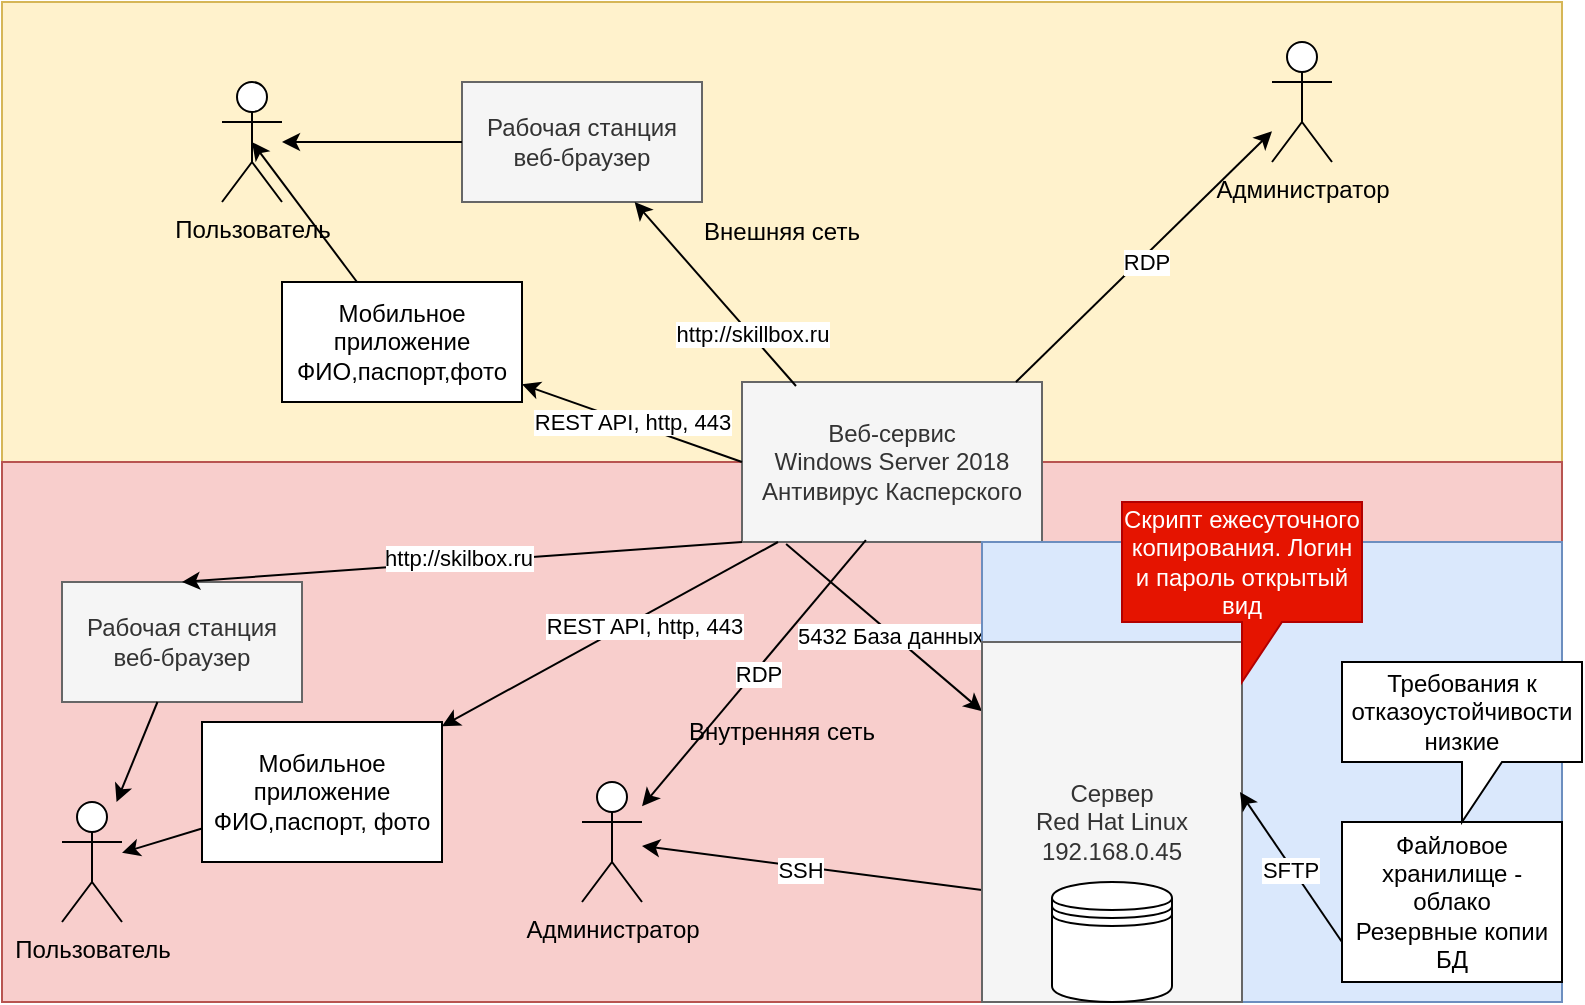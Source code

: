 <mxfile version="21.7.4" type="github">
  <diagram name="Страница — 1" id="AxD1RrtbTeHHpLmz0Yzi">
    <mxGraphModel dx="880" dy="478" grid="1" gridSize="10" guides="1" tooltips="1" connect="1" arrows="1" fold="1" page="1" pageScale="1" pageWidth="827" pageHeight="1169" math="0" shadow="0">
      <root>
        <mxCell id="0" />
        <mxCell id="1" parent="0" />
        <mxCell id="vrD5b6YgW24zmCBg4TpQ-2" value="Внешняя сеть" style="rounded=0;whiteSpace=wrap;html=1;fillColor=#fff2cc;strokeColor=#d6b656;" vertex="1" parent="1">
          <mxGeometry x="30" y="10" width="780" height="230" as="geometry" />
        </mxCell>
        <mxCell id="vrD5b6YgW24zmCBg4TpQ-1" value="Внутренняя сеть" style="rounded=0;whiteSpace=wrap;html=1;fillColor=#f8cecc;strokeColor=#b85450;" vertex="1" parent="1">
          <mxGeometry x="30" y="240" width="780" height="270" as="geometry" />
        </mxCell>
        <mxCell id="vrD5b6YgW24zmCBg4TpQ-3" value="Веб-сервис&lt;br&gt;Windows Server 2018&lt;br&gt;Антивирус Касперского" style="rounded=0;whiteSpace=wrap;html=1;fillColor=#f5f5f5;fontColor=#333333;strokeColor=#666666;" vertex="1" parent="1">
          <mxGeometry x="400" y="200" width="150" height="80" as="geometry" />
        </mxCell>
        <mxCell id="vrD5b6YgW24zmCBg4TpQ-6" value="Пользователь" style="shape=umlActor;verticalLabelPosition=bottom;verticalAlign=top;html=1;outlineConnect=0;" vertex="1" parent="1">
          <mxGeometry x="140" y="50" width="30" height="60" as="geometry" />
        </mxCell>
        <mxCell id="vrD5b6YgW24zmCBg4TpQ-7" value="Пользователь&lt;br&gt;" style="shape=umlActor;verticalLabelPosition=bottom;verticalAlign=top;html=1;outlineConnect=0;" vertex="1" parent="1">
          <mxGeometry x="60" y="410" width="30" height="60" as="geometry" />
        </mxCell>
        <mxCell id="vrD5b6YgW24zmCBg4TpQ-8" value="Рабочая станция&lt;br&gt;веб-браузер&lt;br&gt;" style="rounded=0;whiteSpace=wrap;html=1;fillColor=#f5f5f5;fontColor=#333333;strokeColor=#666666;" vertex="1" parent="1">
          <mxGeometry x="260" y="50" width="120" height="60" as="geometry" />
        </mxCell>
        <mxCell id="vrD5b6YgW24zmCBg4TpQ-9" value="Рабочая станция&lt;br&gt;веб-браузер" style="rounded=0;whiteSpace=wrap;html=1;fillColor=#f5f5f5;fontColor=#333333;strokeColor=#666666;" vertex="1" parent="1">
          <mxGeometry x="60" y="300" width="120" height="60" as="geometry" />
        </mxCell>
        <mxCell id="vrD5b6YgW24zmCBg4TpQ-15" value="" style="endArrow=classic;html=1;rounded=0;" edge="1" parent="1" source="vrD5b6YgW24zmCBg4TpQ-8" target="vrD5b6YgW24zmCBg4TpQ-6">
          <mxGeometry width="50" height="50" relative="1" as="geometry">
            <mxPoint x="390" y="280" as="sourcePoint" />
            <mxPoint x="440" y="230" as="targetPoint" />
          </mxGeometry>
        </mxCell>
        <mxCell id="vrD5b6YgW24zmCBg4TpQ-16" value="" style="endArrow=classic;html=1;rounded=0;" edge="1" parent="1" source="vrD5b6YgW24zmCBg4TpQ-9" target="vrD5b6YgW24zmCBg4TpQ-7">
          <mxGeometry width="50" height="50" relative="1" as="geometry">
            <mxPoint x="390" y="280" as="sourcePoint" />
            <mxPoint x="440" y="230" as="targetPoint" />
          </mxGeometry>
        </mxCell>
        <mxCell id="vrD5b6YgW24zmCBg4TpQ-17" value="" style="endArrow=classic;html=1;rounded=0;exitX=0.18;exitY=0.025;exitDx=0;exitDy=0;exitPerimeter=0;" edge="1" parent="1" source="vrD5b6YgW24zmCBg4TpQ-3" target="vrD5b6YgW24zmCBg4TpQ-8">
          <mxGeometry width="50" height="50" relative="1" as="geometry">
            <mxPoint x="390" y="280" as="sourcePoint" />
            <mxPoint x="440" y="230" as="targetPoint" />
          </mxGeometry>
        </mxCell>
        <mxCell id="vrD5b6YgW24zmCBg4TpQ-18" value="http://skillbox.ru" style="edgeLabel;html=1;align=center;verticalAlign=middle;resizable=0;points=[];" vertex="1" connectable="0" parent="vrD5b6YgW24zmCBg4TpQ-17">
          <mxGeometry x="-0.434" relative="1" as="geometry">
            <mxPoint as="offset" />
          </mxGeometry>
        </mxCell>
        <mxCell id="vrD5b6YgW24zmCBg4TpQ-19" value="" style="endArrow=classic;html=1;rounded=0;entryX=0.5;entryY=0;entryDx=0;entryDy=0;exitX=0;exitY=1;exitDx=0;exitDy=0;" edge="1" parent="1" source="vrD5b6YgW24zmCBg4TpQ-3" target="vrD5b6YgW24zmCBg4TpQ-9">
          <mxGeometry width="50" height="50" relative="1" as="geometry">
            <mxPoint x="390" y="280" as="sourcePoint" />
            <mxPoint x="440" y="230" as="targetPoint" />
          </mxGeometry>
        </mxCell>
        <mxCell id="vrD5b6YgW24zmCBg4TpQ-20" value="http://skilbox.ru" style="edgeLabel;html=1;align=center;verticalAlign=middle;resizable=0;points=[];" vertex="1" connectable="0" parent="vrD5b6YgW24zmCBg4TpQ-19">
          <mxGeometry x="0.014" y="-2" relative="1" as="geometry">
            <mxPoint as="offset" />
          </mxGeometry>
        </mxCell>
        <mxCell id="vrD5b6YgW24zmCBg4TpQ-24" value="" style="endArrow=classic;html=1;rounded=0;exitX=0.147;exitY=1.013;exitDx=0;exitDy=0;exitPerimeter=0;" edge="1" parent="1" source="vrD5b6YgW24zmCBg4TpQ-3" target="vrD5b6YgW24zmCBg4TpQ-22">
          <mxGeometry width="50" height="50" relative="1" as="geometry">
            <mxPoint x="390" y="280" as="sourcePoint" />
            <mxPoint x="440" y="230" as="targetPoint" />
          </mxGeometry>
        </mxCell>
        <mxCell id="vrD5b6YgW24zmCBg4TpQ-25" value="5432 База данных" style="edgeLabel;html=1;align=center;verticalAlign=middle;resizable=0;points=[];" vertex="1" connectable="0" parent="vrD5b6YgW24zmCBg4TpQ-24">
          <mxGeometry x="0.072" y="-1" relative="1" as="geometry">
            <mxPoint as="offset" />
          </mxGeometry>
        </mxCell>
        <mxCell id="vrD5b6YgW24zmCBg4TpQ-26" value="Администратор" style="shape=umlActor;verticalLabelPosition=bottom;verticalAlign=top;html=1;outlineConnect=0;" vertex="1" parent="1">
          <mxGeometry x="320" y="400" width="30" height="60" as="geometry" />
        </mxCell>
        <mxCell id="vrD5b6YgW24zmCBg4TpQ-27" value="" style="endArrow=classic;html=1;rounded=0;exitX=0;exitY=0.689;exitDx=0;exitDy=0;exitPerimeter=0;" edge="1" parent="1" source="vrD5b6YgW24zmCBg4TpQ-22" target="vrD5b6YgW24zmCBg4TpQ-26">
          <mxGeometry width="50" height="50" relative="1" as="geometry">
            <mxPoint x="390" y="280" as="sourcePoint" />
            <mxPoint x="440" y="230" as="targetPoint" />
          </mxGeometry>
        </mxCell>
        <mxCell id="vrD5b6YgW24zmCBg4TpQ-28" value="SSH" style="edgeLabel;html=1;align=center;verticalAlign=middle;resizable=0;points=[];" vertex="1" connectable="0" parent="vrD5b6YgW24zmCBg4TpQ-27">
          <mxGeometry x="0.076" y="2" relative="1" as="geometry">
            <mxPoint as="offset" />
          </mxGeometry>
        </mxCell>
        <mxCell id="vrD5b6YgW24zmCBg4TpQ-29" value="Администратор" style="shape=umlActor;verticalLabelPosition=bottom;verticalAlign=top;html=1;outlineConnect=0;" vertex="1" parent="1">
          <mxGeometry x="665" y="30" width="30" height="60" as="geometry" />
        </mxCell>
        <mxCell id="vrD5b6YgW24zmCBg4TpQ-30" value="" style="endArrow=classic;html=1;rounded=0;exitX=0.913;exitY=0;exitDx=0;exitDy=0;exitPerimeter=0;" edge="1" parent="1" source="vrD5b6YgW24zmCBg4TpQ-3" target="vrD5b6YgW24zmCBg4TpQ-29">
          <mxGeometry width="50" height="50" relative="1" as="geometry">
            <mxPoint x="390" y="280" as="sourcePoint" />
            <mxPoint x="440" y="230" as="targetPoint" />
          </mxGeometry>
        </mxCell>
        <mxCell id="vrD5b6YgW24zmCBg4TpQ-31" value="RDP" style="edgeLabel;html=1;align=center;verticalAlign=middle;resizable=0;points=[];" vertex="1" connectable="0" parent="vrD5b6YgW24zmCBg4TpQ-30">
          <mxGeometry x="-0.011" y="-2" relative="1" as="geometry">
            <mxPoint as="offset" />
          </mxGeometry>
        </mxCell>
        <mxCell id="vrD5b6YgW24zmCBg4TpQ-32" value="Мобильное приложение&lt;br&gt;ФИО,паспорт,фото" style="rounded=0;whiteSpace=wrap;html=1;" vertex="1" parent="1">
          <mxGeometry x="170" y="150" width="120" height="60" as="geometry" />
        </mxCell>
        <mxCell id="vrD5b6YgW24zmCBg4TpQ-34" value="" style="endArrow=classic;html=1;rounded=0;exitX=0;exitY=0.5;exitDx=0;exitDy=0;" edge="1" parent="1" source="vrD5b6YgW24zmCBg4TpQ-3" target="vrD5b6YgW24zmCBg4TpQ-32">
          <mxGeometry width="50" height="50" relative="1" as="geometry">
            <mxPoint x="390" y="280" as="sourcePoint" />
            <mxPoint x="440" y="230" as="targetPoint" />
          </mxGeometry>
        </mxCell>
        <mxCell id="vrD5b6YgW24zmCBg4TpQ-35" value="REST API, http, 443" style="edgeLabel;html=1;align=center;verticalAlign=middle;resizable=0;points=[];" vertex="1" connectable="0" parent="vrD5b6YgW24zmCBg4TpQ-34">
          <mxGeometry x="0.005" y="-1" relative="1" as="geometry">
            <mxPoint as="offset" />
          </mxGeometry>
        </mxCell>
        <mxCell id="vrD5b6YgW24zmCBg4TpQ-36" value="Мобильное приложение&lt;br&gt;ФИО,паспорт, фото" style="rounded=0;whiteSpace=wrap;html=1;" vertex="1" parent="1">
          <mxGeometry x="130" y="370" width="120" height="70" as="geometry" />
        </mxCell>
        <mxCell id="vrD5b6YgW24zmCBg4TpQ-37" value="" style="endArrow=classic;html=1;rounded=0;entryX=0.5;entryY=0.5;entryDx=0;entryDy=0;entryPerimeter=0;" edge="1" parent="1" source="vrD5b6YgW24zmCBg4TpQ-32" target="vrD5b6YgW24zmCBg4TpQ-6">
          <mxGeometry width="50" height="50" relative="1" as="geometry">
            <mxPoint x="390" y="280" as="sourcePoint" />
            <mxPoint x="440" y="230" as="targetPoint" />
          </mxGeometry>
        </mxCell>
        <mxCell id="vrD5b6YgW24zmCBg4TpQ-39" value="" style="endArrow=classic;html=1;rounded=0;exitX=0.12;exitY=1;exitDx=0;exitDy=0;exitPerimeter=0;" edge="1" parent="1" source="vrD5b6YgW24zmCBg4TpQ-3" target="vrD5b6YgW24zmCBg4TpQ-36">
          <mxGeometry width="50" height="50" relative="1" as="geometry">
            <mxPoint x="390" y="280" as="sourcePoint" />
            <mxPoint x="440" y="230" as="targetPoint" />
          </mxGeometry>
        </mxCell>
        <mxCell id="vrD5b6YgW24zmCBg4TpQ-40" value="REST API, http, 443" style="edgeLabel;html=1;align=center;verticalAlign=middle;resizable=0;points=[];" vertex="1" connectable="0" parent="vrD5b6YgW24zmCBg4TpQ-39">
          <mxGeometry x="-0.182" y="3" relative="1" as="geometry">
            <mxPoint y="1" as="offset" />
          </mxGeometry>
        </mxCell>
        <mxCell id="vrD5b6YgW24zmCBg4TpQ-41" value="" style="endArrow=classic;html=1;rounded=0;" edge="1" parent="1" source="vrD5b6YgW24zmCBg4TpQ-36" target="vrD5b6YgW24zmCBg4TpQ-7">
          <mxGeometry width="50" height="50" relative="1" as="geometry">
            <mxPoint x="390" y="280" as="sourcePoint" />
            <mxPoint x="440" y="230" as="targetPoint" />
          </mxGeometry>
        </mxCell>
        <mxCell id="vrD5b6YgW24zmCBg4TpQ-43" value="" style="rounded=0;whiteSpace=wrap;html=1;fillColor=#dae8fc;strokeColor=#6c8ebf;" vertex="1" parent="1">
          <mxGeometry x="520" y="280" width="290" height="230" as="geometry" />
        </mxCell>
        <mxCell id="vrD5b6YgW24zmCBg4TpQ-22" value="Сервер&lt;br&gt;Red Hat Linux&lt;br&gt;192.168.0.45" style="rounded=0;whiteSpace=wrap;html=1;fillColor=#f5f5f5;fontColor=#333333;strokeColor=#666666;" vertex="1" parent="1">
          <mxGeometry x="520" y="330" width="130" height="180" as="geometry" />
        </mxCell>
        <mxCell id="vrD5b6YgW24zmCBg4TpQ-23" value="" style="shape=datastore;whiteSpace=wrap;html=1;" vertex="1" parent="1">
          <mxGeometry x="555" y="450" width="60" height="60" as="geometry" />
        </mxCell>
        <mxCell id="vrD5b6YgW24zmCBg4TpQ-44" value="Файловое хранилище - облако&lt;br&gt;Резервные копии БД" style="rounded=0;whiteSpace=wrap;html=1;" vertex="1" parent="1">
          <mxGeometry x="700" y="420" width="110" height="80" as="geometry" />
        </mxCell>
        <mxCell id="vrD5b6YgW24zmCBg4TpQ-45" value="" style="endArrow=classic;html=1;rounded=0;entryX=0.992;entryY=0.417;entryDx=0;entryDy=0;entryPerimeter=0;exitX=0;exitY=0.75;exitDx=0;exitDy=0;" edge="1" parent="1" source="vrD5b6YgW24zmCBg4TpQ-44" target="vrD5b6YgW24zmCBg4TpQ-22">
          <mxGeometry width="50" height="50" relative="1" as="geometry">
            <mxPoint x="390" y="300" as="sourcePoint" />
            <mxPoint x="440" y="250" as="targetPoint" />
          </mxGeometry>
        </mxCell>
        <mxCell id="vrD5b6YgW24zmCBg4TpQ-46" value="SFTP" style="edgeLabel;html=1;align=center;verticalAlign=middle;resizable=0;points=[];" vertex="1" connectable="0" parent="vrD5b6YgW24zmCBg4TpQ-45">
          <mxGeometry x="-0.005" y="1" relative="1" as="geometry">
            <mxPoint as="offset" />
          </mxGeometry>
        </mxCell>
        <mxCell id="vrD5b6YgW24zmCBg4TpQ-47" value="Скрипт ежесуточного копирования. Логин и пароль открытый вид" style="shape=callout;whiteSpace=wrap;html=1;perimeter=calloutPerimeter;fillColor=#e51400;fontColor=#ffffff;strokeColor=#B20000;" vertex="1" parent="1">
          <mxGeometry x="590" y="260" width="120" height="90" as="geometry" />
        </mxCell>
        <mxCell id="vrD5b6YgW24zmCBg4TpQ-48" value="Требования к отказоустойчивости низкие" style="shape=callout;whiteSpace=wrap;html=1;perimeter=calloutPerimeter;" vertex="1" parent="1">
          <mxGeometry x="700" y="340" width="120" height="80" as="geometry" />
        </mxCell>
        <mxCell id="vrD5b6YgW24zmCBg4TpQ-49" value="" style="endArrow=classic;html=1;rounded=0;exitX=0.413;exitY=0.988;exitDx=0;exitDy=0;exitPerimeter=0;" edge="1" parent="1" source="vrD5b6YgW24zmCBg4TpQ-3" target="vrD5b6YgW24zmCBg4TpQ-26">
          <mxGeometry width="50" height="50" relative="1" as="geometry">
            <mxPoint x="390" y="300" as="sourcePoint" />
            <mxPoint x="440" y="250" as="targetPoint" />
          </mxGeometry>
        </mxCell>
        <mxCell id="vrD5b6YgW24zmCBg4TpQ-50" value="RDP" style="edgeLabel;html=1;align=center;verticalAlign=middle;resizable=0;points=[];" vertex="1" connectable="0" parent="vrD5b6YgW24zmCBg4TpQ-49">
          <mxGeometry x="-0.011" y="2" relative="1" as="geometry">
            <mxPoint as="offset" />
          </mxGeometry>
        </mxCell>
      </root>
    </mxGraphModel>
  </diagram>
</mxfile>
